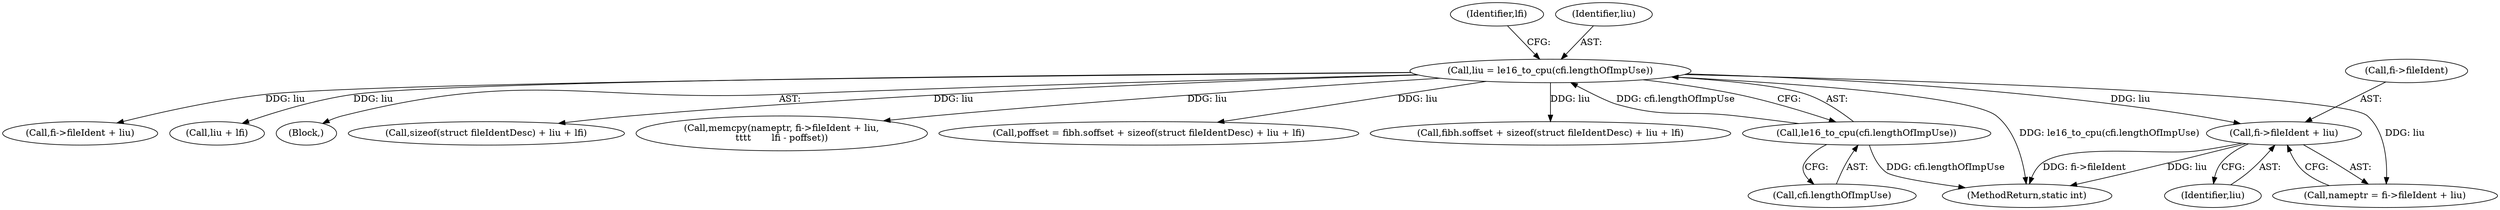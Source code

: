 digraph "0_linux_0e5cc9a40ada6046e6bc3bdfcd0c0d7e4b706b14@pointer" {
"1000511" [label="(Call,fi->fileIdent + liu)"];
"1000489" [label="(Call,liu = le16_to_cpu(cfi.lengthOfImpUse))"];
"1000491" [label="(Call,le16_to_cpu(cfi.lengthOfImpUse))"];
"1000556" [label="(Call,fi->fileIdent + liu)"];
"1000496" [label="(Identifier,lfi)"];
"1000528" [label="(Call,liu + lfi)"];
"1000456" [label="(Block,)"];
"1000525" [label="(Call,sizeof(struct fileIdentDesc) + liu + lfi)"];
"1000554" [label="(Call,memcpy(nameptr, fi->fileIdent + liu,\n\t\t\t\t       lfi - poffset))"];
"1000519" [label="(Call,poffset = fibh.soffset + sizeof(struct fileIdentDesc) + liu + lfi)"];
"1000491" [label="(Call,le16_to_cpu(cfi.lengthOfImpUse))"];
"1000489" [label="(Call,liu = le16_to_cpu(cfi.lengthOfImpUse))"];
"1000492" [label="(Call,cfi.lengthOfImpUse)"];
"1000521" [label="(Call,fibh.soffset + sizeof(struct fileIdentDesc) + liu + lfi)"];
"1000512" [label="(Call,fi->fileIdent)"];
"1000515" [label="(Identifier,liu)"];
"1000511" [label="(Call,fi->fileIdent + liu)"];
"1000509" [label="(Call,nameptr = fi->fileIdent + liu)"];
"1000490" [label="(Identifier,liu)"];
"1000697" [label="(MethodReturn,static int)"];
"1000511" -> "1000509"  [label="AST: "];
"1000511" -> "1000515"  [label="CFG: "];
"1000512" -> "1000511"  [label="AST: "];
"1000515" -> "1000511"  [label="AST: "];
"1000509" -> "1000511"  [label="CFG: "];
"1000511" -> "1000697"  [label="DDG: liu"];
"1000511" -> "1000697"  [label="DDG: fi->fileIdent"];
"1000489" -> "1000511"  [label="DDG: liu"];
"1000489" -> "1000456"  [label="AST: "];
"1000489" -> "1000491"  [label="CFG: "];
"1000490" -> "1000489"  [label="AST: "];
"1000491" -> "1000489"  [label="AST: "];
"1000496" -> "1000489"  [label="CFG: "];
"1000489" -> "1000697"  [label="DDG: le16_to_cpu(cfi.lengthOfImpUse)"];
"1000491" -> "1000489"  [label="DDG: cfi.lengthOfImpUse"];
"1000489" -> "1000509"  [label="DDG: liu"];
"1000489" -> "1000519"  [label="DDG: liu"];
"1000489" -> "1000521"  [label="DDG: liu"];
"1000489" -> "1000525"  [label="DDG: liu"];
"1000489" -> "1000528"  [label="DDG: liu"];
"1000489" -> "1000554"  [label="DDG: liu"];
"1000489" -> "1000556"  [label="DDG: liu"];
"1000491" -> "1000492"  [label="CFG: "];
"1000492" -> "1000491"  [label="AST: "];
"1000491" -> "1000697"  [label="DDG: cfi.lengthOfImpUse"];
}
